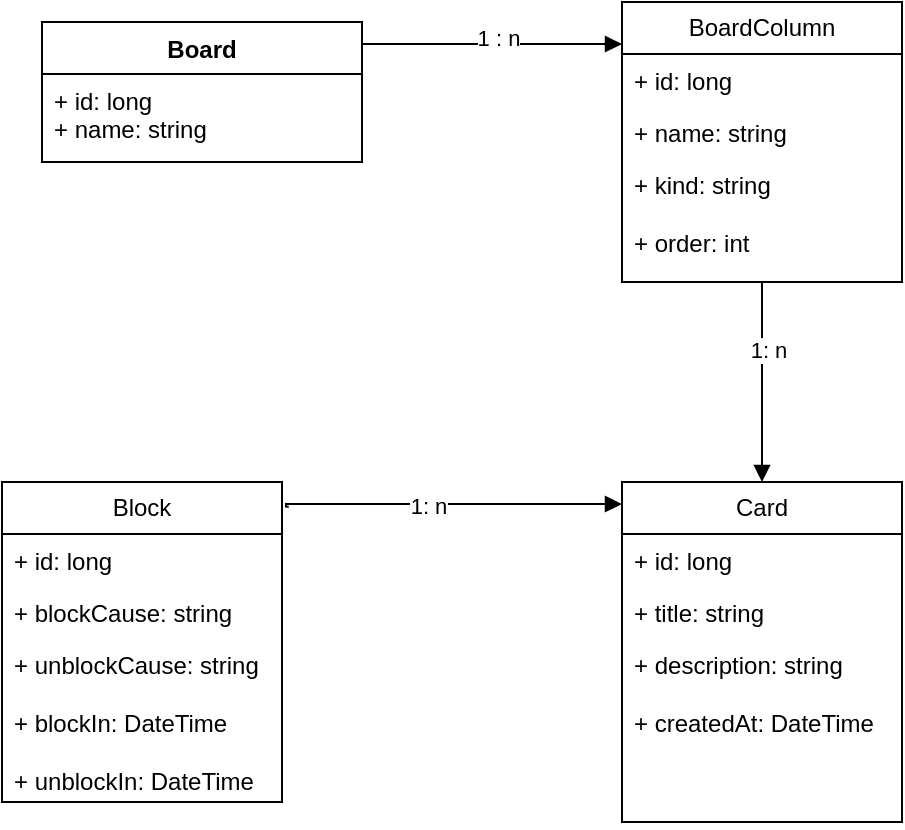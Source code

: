 <mxfile version="26.1.3">
  <diagram name="Page-1" id="kJeVFqpF9v5HEpEF05dN">
    <mxGraphModel dx="1194" dy="755" grid="1" gridSize="10" guides="1" tooltips="1" connect="1" arrows="1" fold="1" page="1" pageScale="1" pageWidth="850" pageHeight="1100" math="0" shadow="0">
      <root>
        <mxCell id="0" />
        <mxCell id="1" parent="0" />
        <mxCell id="dwLjlakkqvpHrK9KkJyL-1" value="Board" style="swimlane;fontStyle=1;align=center;verticalAlign=top;childLayout=stackLayout;horizontal=1;startSize=26;horizontalStack=0;resizeParent=1;resizeParentMax=0;resizeLast=0;collapsible=1;marginBottom=0;whiteSpace=wrap;html=1;" vertex="1" parent="1">
          <mxGeometry x="250" y="270" width="160" height="70" as="geometry" />
        </mxCell>
        <mxCell id="dwLjlakkqvpHrK9KkJyL-2" value="+ id: long&lt;div&gt;+ name: string&lt;/div&gt;" style="text;strokeColor=none;fillColor=none;align=left;verticalAlign=top;spacingLeft=4;spacingRight=4;overflow=hidden;rotatable=0;points=[[0,0.5],[1,0.5]];portConstraint=eastwest;whiteSpace=wrap;html=1;" vertex="1" parent="dwLjlakkqvpHrK9KkJyL-1">
          <mxGeometry y="26" width="160" height="44" as="geometry" />
        </mxCell>
        <mxCell id="dwLjlakkqvpHrK9KkJyL-3" value="BoardColumn" style="swimlane;fontStyle=0;childLayout=stackLayout;horizontal=1;startSize=26;fillColor=none;horizontalStack=0;resizeParent=1;resizeParentMax=0;resizeLast=0;collapsible=1;marginBottom=0;whiteSpace=wrap;html=1;" vertex="1" parent="1">
          <mxGeometry x="540" y="260" width="140" height="140" as="geometry" />
        </mxCell>
        <mxCell id="dwLjlakkqvpHrK9KkJyL-4" value="" style="endArrow=block;endFill=1;html=1;edgeStyle=orthogonalEdgeStyle;align=left;verticalAlign=top;rounded=0;" edge="1" parent="dwLjlakkqvpHrK9KkJyL-3" target="dwLjlakkqvpHrK9KkJyL-3">
          <mxGeometry x="-1" relative="1" as="geometry">
            <mxPoint x="-130" y="20" as="sourcePoint" />
            <mxPoint x="-20" y="20" as="targetPoint" />
            <Array as="points">
              <mxPoint x="-130" y="21" />
            </Array>
          </mxGeometry>
        </mxCell>
        <mxCell id="dwLjlakkqvpHrK9KkJyL-5" value="1 : n" style="edgeLabel;html=1;align=center;verticalAlign=middle;resizable=0;points=[];" vertex="1" connectable="0" parent="dwLjlakkqvpHrK9KkJyL-4">
          <mxGeometry x="0.049" y="3" relative="1" as="geometry">
            <mxPoint as="offset" />
          </mxGeometry>
        </mxCell>
        <mxCell id="dwLjlakkqvpHrK9KkJyL-6" value="+ id: long" style="text;strokeColor=none;fillColor=none;align=left;verticalAlign=top;spacingLeft=4;spacingRight=4;overflow=hidden;rotatable=0;points=[[0,0.5],[1,0.5]];portConstraint=eastwest;whiteSpace=wrap;html=1;" vertex="1" parent="dwLjlakkqvpHrK9KkJyL-3">
          <mxGeometry y="26" width="140" height="26" as="geometry" />
        </mxCell>
        <mxCell id="dwLjlakkqvpHrK9KkJyL-7" value="+ name: string" style="text;strokeColor=none;fillColor=none;align=left;verticalAlign=top;spacingLeft=4;spacingRight=4;overflow=hidden;rotatable=0;points=[[0,0.5],[1,0.5]];portConstraint=eastwest;whiteSpace=wrap;html=1;" vertex="1" parent="dwLjlakkqvpHrK9KkJyL-3">
          <mxGeometry y="52" width="140" height="26" as="geometry" />
        </mxCell>
        <mxCell id="dwLjlakkqvpHrK9KkJyL-8" value="+ kind: string&lt;div&gt;&lt;br&gt;&lt;/div&gt;&lt;div&gt;+ order: int&lt;/div&gt;" style="text;strokeColor=none;fillColor=none;align=left;verticalAlign=top;spacingLeft=4;spacingRight=4;overflow=hidden;rotatable=0;points=[[0,0.5],[1,0.5]];portConstraint=eastwest;whiteSpace=wrap;html=1;" vertex="1" parent="dwLjlakkqvpHrK9KkJyL-3">
          <mxGeometry y="78" width="140" height="62" as="geometry" />
        </mxCell>
        <mxCell id="dwLjlakkqvpHrK9KkJyL-9" value="Card" style="swimlane;fontStyle=0;childLayout=stackLayout;horizontal=1;startSize=26;fillColor=none;horizontalStack=0;resizeParent=1;resizeParentMax=0;resizeLast=0;collapsible=1;marginBottom=0;whiteSpace=wrap;html=1;" vertex="1" parent="1">
          <mxGeometry x="540" y="500" width="140" height="170" as="geometry" />
        </mxCell>
        <mxCell id="dwLjlakkqvpHrK9KkJyL-10" value="+ id: long" style="text;strokeColor=none;fillColor=none;align=left;verticalAlign=top;spacingLeft=4;spacingRight=4;overflow=hidden;rotatable=0;points=[[0,0.5],[1,0.5]];portConstraint=eastwest;whiteSpace=wrap;html=1;" vertex="1" parent="dwLjlakkqvpHrK9KkJyL-9">
          <mxGeometry y="26" width="140" height="26" as="geometry" />
        </mxCell>
        <mxCell id="dwLjlakkqvpHrK9KkJyL-11" value="+ title: string" style="text;strokeColor=none;fillColor=none;align=left;verticalAlign=top;spacingLeft=4;spacingRight=4;overflow=hidden;rotatable=0;points=[[0,0.5],[1,0.5]];portConstraint=eastwest;whiteSpace=wrap;html=1;" vertex="1" parent="dwLjlakkqvpHrK9KkJyL-9">
          <mxGeometry y="52" width="140" height="26" as="geometry" />
        </mxCell>
        <mxCell id="dwLjlakkqvpHrK9KkJyL-12" value="+ description: string&lt;div&gt;&lt;br&gt;&lt;/div&gt;&lt;div&gt;+ createdAt: DateTime&lt;/div&gt;&lt;div&gt;&lt;br&gt;&lt;/div&gt;" style="text;strokeColor=none;fillColor=none;align=left;verticalAlign=top;spacingLeft=4;spacingRight=4;overflow=hidden;rotatable=0;points=[[0,0.5],[1,0.5]];portConstraint=eastwest;whiteSpace=wrap;html=1;" vertex="1" parent="dwLjlakkqvpHrK9KkJyL-9">
          <mxGeometry y="78" width="140" height="92" as="geometry" />
        </mxCell>
        <mxCell id="dwLjlakkqvpHrK9KkJyL-13" value="" style="endArrow=block;endFill=1;html=1;edgeStyle=orthogonalEdgeStyle;align=left;verticalAlign=top;rounded=0;entryX=0.5;entryY=0;entryDx=0;entryDy=0;" edge="1" parent="1" source="dwLjlakkqvpHrK9KkJyL-3" target="dwLjlakkqvpHrK9KkJyL-9">
          <mxGeometry x="-1" relative="1" as="geometry">
            <mxPoint x="340" y="390" as="sourcePoint" />
            <mxPoint x="500" y="390" as="targetPoint" />
            <Array as="points" />
          </mxGeometry>
        </mxCell>
        <mxCell id="dwLjlakkqvpHrK9KkJyL-14" value="1: n" style="edgeLabel;html=1;align=center;verticalAlign=middle;resizable=0;points=[];" vertex="1" connectable="0" parent="dwLjlakkqvpHrK9KkJyL-13">
          <mxGeometry x="-0.32" y="3" relative="1" as="geometry">
            <mxPoint as="offset" />
          </mxGeometry>
        </mxCell>
        <mxCell id="dwLjlakkqvpHrK9KkJyL-15" value="Block" style="swimlane;fontStyle=0;childLayout=stackLayout;horizontal=1;startSize=26;fillColor=none;horizontalStack=0;resizeParent=1;resizeParentMax=0;resizeLast=0;collapsible=1;marginBottom=0;whiteSpace=wrap;html=1;" vertex="1" parent="1">
          <mxGeometry x="230" y="500" width="140" height="160" as="geometry" />
        </mxCell>
        <mxCell id="dwLjlakkqvpHrK9KkJyL-16" value="+ id: long" style="text;strokeColor=none;fillColor=none;align=left;verticalAlign=top;spacingLeft=4;spacingRight=4;overflow=hidden;rotatable=0;points=[[0,0.5],[1,0.5]];portConstraint=eastwest;whiteSpace=wrap;html=1;" vertex="1" parent="dwLjlakkqvpHrK9KkJyL-15">
          <mxGeometry y="26" width="140" height="26" as="geometry" />
        </mxCell>
        <mxCell id="dwLjlakkqvpHrK9KkJyL-17" value="+ blockCause: string" style="text;strokeColor=none;fillColor=none;align=left;verticalAlign=top;spacingLeft=4;spacingRight=4;overflow=hidden;rotatable=0;points=[[0,0.5],[1,0.5]];portConstraint=eastwest;whiteSpace=wrap;html=1;" vertex="1" parent="dwLjlakkqvpHrK9KkJyL-15">
          <mxGeometry y="52" width="140" height="26" as="geometry" />
        </mxCell>
        <mxCell id="dwLjlakkqvpHrK9KkJyL-18" value="+ unblockCause: string&lt;div&gt;&lt;br&gt;&lt;/div&gt;&lt;div&gt;+ blockIn: DateTime&lt;/div&gt;&lt;div&gt;&lt;br&gt;&lt;/div&gt;&lt;div&gt;+ unblockIn: DateTime&lt;/div&gt;" style="text;strokeColor=none;fillColor=none;align=left;verticalAlign=top;spacingLeft=4;spacingRight=4;overflow=hidden;rotatable=0;points=[[0,0.5],[1,0.5]];portConstraint=eastwest;whiteSpace=wrap;html=1;" vertex="1" parent="dwLjlakkqvpHrK9KkJyL-15">
          <mxGeometry y="78" width="140" height="82" as="geometry" />
        </mxCell>
        <mxCell id="dwLjlakkqvpHrK9KkJyL-19" value="" style="endArrow=block;endFill=1;html=1;edgeStyle=orthogonalEdgeStyle;align=left;verticalAlign=top;rounded=0;exitX=1.024;exitY=0.077;exitDx=0;exitDy=0;exitPerimeter=0;" edge="1" parent="1" source="dwLjlakkqvpHrK9KkJyL-15" target="dwLjlakkqvpHrK9KkJyL-9">
          <mxGeometry x="-1" relative="1" as="geometry">
            <mxPoint x="340" y="390" as="sourcePoint" />
            <mxPoint x="500" y="390" as="targetPoint" />
            <Array as="points">
              <mxPoint x="372" y="512" />
              <mxPoint x="372" y="511" />
            </Array>
          </mxGeometry>
        </mxCell>
        <mxCell id="dwLjlakkqvpHrK9KkJyL-20" value="1: n" style="edgeLabel;html=1;align=center;verticalAlign=middle;resizable=0;points=[];" vertex="1" connectable="0" parent="dwLjlakkqvpHrK9KkJyL-19">
          <mxGeometry x="-0.141" y="-1" relative="1" as="geometry">
            <mxPoint as="offset" />
          </mxGeometry>
        </mxCell>
      </root>
    </mxGraphModel>
  </diagram>
</mxfile>
